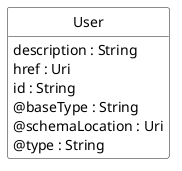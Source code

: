@startuml
hide circle
hide methods
hide stereotype
show <<Enumeration>> stereotype
skinparam class {
   BackgroundColor<<Enumeration>> #E6F5F7
   BackgroundColor<<Ref>> #FFFFE0
   BackgroundColor<<Pivot>> #FFFFFFF
   BackgroundColor<<SimpleType>> #E2F0DA
   BackgroundColor #FCF2E3
}

class User <<Pivot>> {
    description : String
    href : Uri
    id : String
    @baseType : String
    @schemaLocation : Uri
    @type : String
}


@enduml
